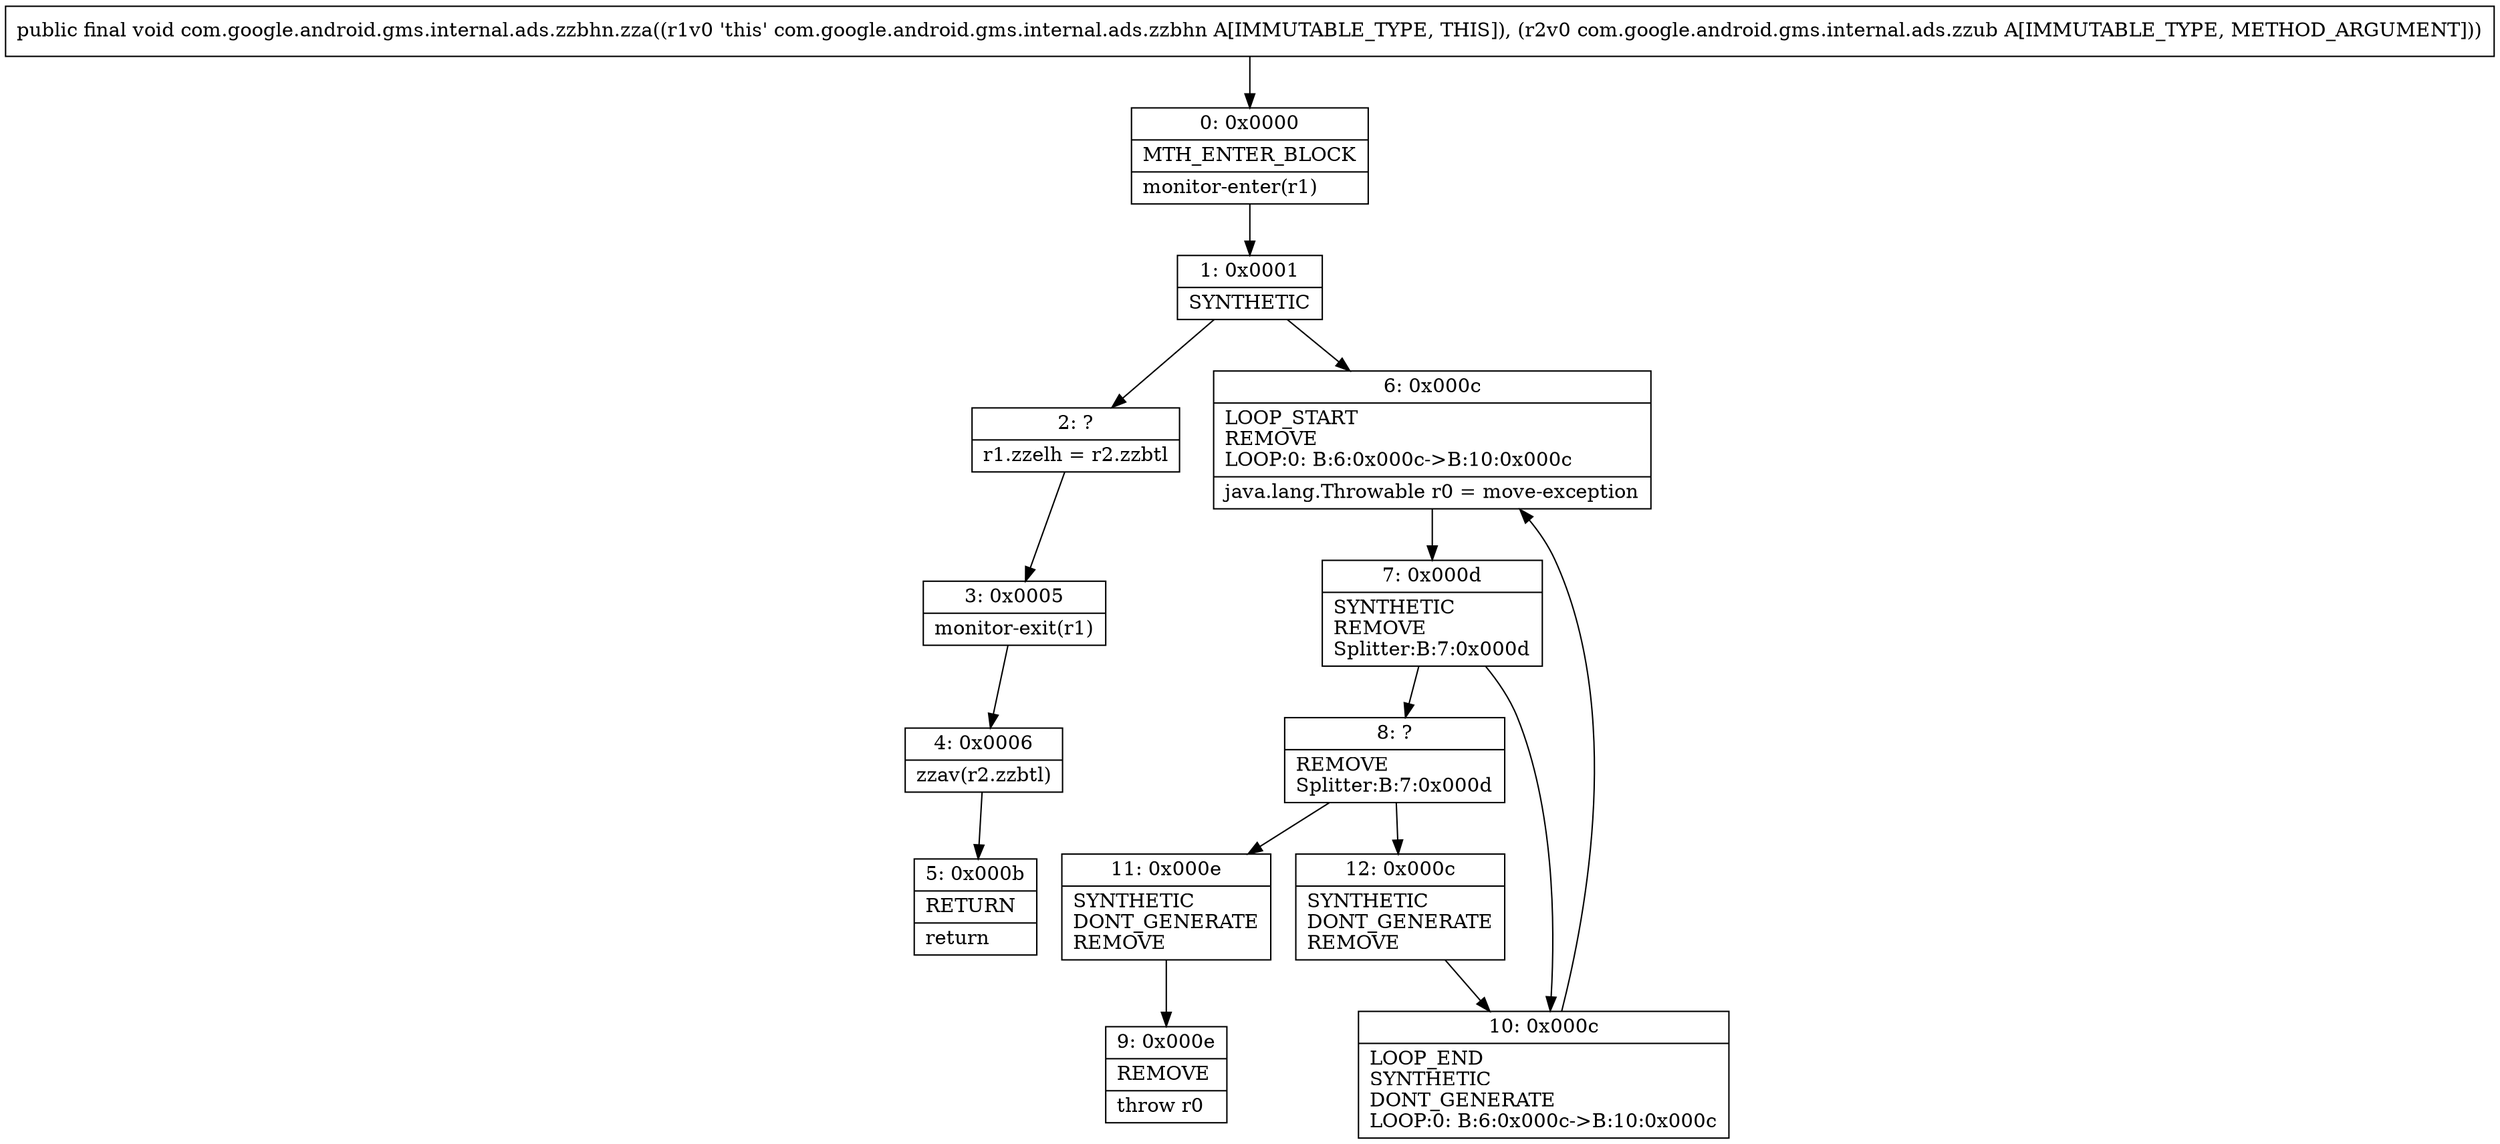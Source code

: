 digraph "CFG forcom.google.android.gms.internal.ads.zzbhn.zza(Lcom\/google\/android\/gms\/internal\/ads\/zzub;)V" {
Node_0 [shape=record,label="{0\:\ 0x0000|MTH_ENTER_BLOCK\l|monitor\-enter(r1)\l}"];
Node_1 [shape=record,label="{1\:\ 0x0001|SYNTHETIC\l}"];
Node_2 [shape=record,label="{2\:\ ?|r1.zzelh = r2.zzbtl\l}"];
Node_3 [shape=record,label="{3\:\ 0x0005|monitor\-exit(r1)\l}"];
Node_4 [shape=record,label="{4\:\ 0x0006|zzav(r2.zzbtl)\l}"];
Node_5 [shape=record,label="{5\:\ 0x000b|RETURN\l|return\l}"];
Node_6 [shape=record,label="{6\:\ 0x000c|LOOP_START\lREMOVE\lLOOP:0: B:6:0x000c\-\>B:10:0x000c\l|java.lang.Throwable r0 = move\-exception\l}"];
Node_7 [shape=record,label="{7\:\ 0x000d|SYNTHETIC\lREMOVE\lSplitter:B:7:0x000d\l}"];
Node_8 [shape=record,label="{8\:\ ?|REMOVE\lSplitter:B:7:0x000d\l}"];
Node_9 [shape=record,label="{9\:\ 0x000e|REMOVE\l|throw r0\l}"];
Node_10 [shape=record,label="{10\:\ 0x000c|LOOP_END\lSYNTHETIC\lDONT_GENERATE\lLOOP:0: B:6:0x000c\-\>B:10:0x000c\l}"];
Node_11 [shape=record,label="{11\:\ 0x000e|SYNTHETIC\lDONT_GENERATE\lREMOVE\l}"];
Node_12 [shape=record,label="{12\:\ 0x000c|SYNTHETIC\lDONT_GENERATE\lREMOVE\l}"];
MethodNode[shape=record,label="{public final void com.google.android.gms.internal.ads.zzbhn.zza((r1v0 'this' com.google.android.gms.internal.ads.zzbhn A[IMMUTABLE_TYPE, THIS]), (r2v0 com.google.android.gms.internal.ads.zzub A[IMMUTABLE_TYPE, METHOD_ARGUMENT])) }"];
MethodNode -> Node_0;
Node_0 -> Node_1;
Node_1 -> Node_2;
Node_1 -> Node_6;
Node_2 -> Node_3;
Node_3 -> Node_4;
Node_4 -> Node_5;
Node_6 -> Node_7;
Node_7 -> Node_8;
Node_7 -> Node_10;
Node_8 -> Node_11;
Node_8 -> Node_12;
Node_10 -> Node_6;
Node_11 -> Node_9;
Node_12 -> Node_10;
}

